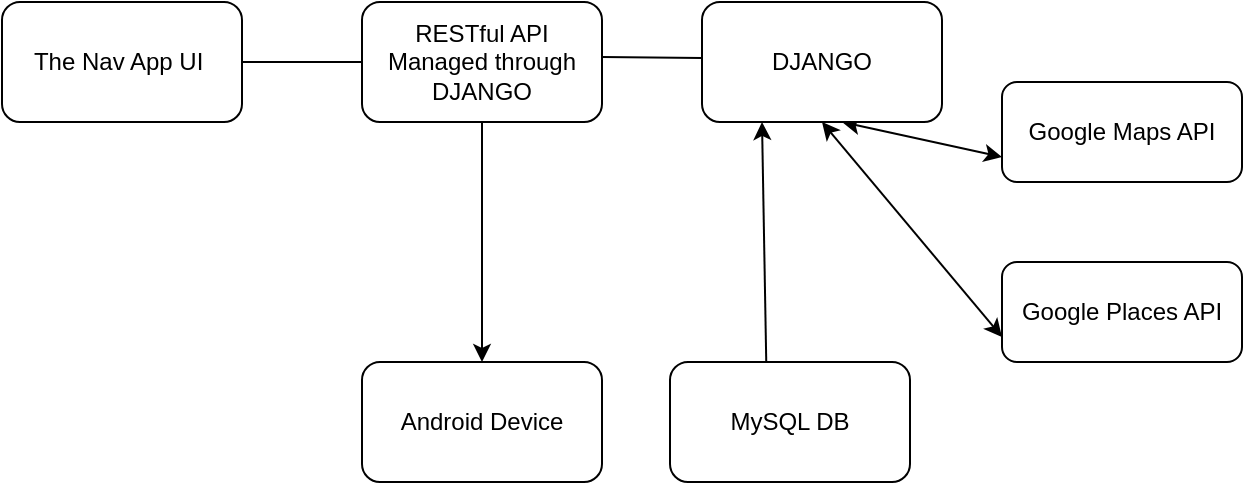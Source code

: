 <mxfile version="24.2.3" type="github">
  <diagram name="Page-1" id="iQ-f1n1S-eII0uBjh4Ej">
    <mxGraphModel dx="1102" dy="683" grid="1" gridSize="10" guides="1" tooltips="1" connect="1" arrows="1" fold="1" page="1" pageScale="1" pageWidth="827" pageHeight="1169" math="0" shadow="0">
      <root>
        <mxCell id="0" />
        <mxCell id="1" parent="0" />
        <mxCell id="RWLqJa5GcGEu1y-GDK2T-1" value="The Nav App UI&amp;nbsp;" style="rounded=1;whiteSpace=wrap;html=1;" parent="1" vertex="1">
          <mxGeometry x="20" y="150" width="120" height="60" as="geometry" />
        </mxCell>
        <mxCell id="RWLqJa5GcGEu1y-GDK2T-3" value="RESTful API&lt;div&gt;Managed through DJANGO&lt;/div&gt;" style="rounded=1;whiteSpace=wrap;html=1;" parent="1" vertex="1">
          <mxGeometry x="200" y="150" width="120" height="60" as="geometry" />
        </mxCell>
        <mxCell id="RWLqJa5GcGEu1y-GDK2T-5" value="Google Places API" style="rounded=1;whiteSpace=wrap;html=1;" parent="1" vertex="1">
          <mxGeometry x="520" y="280" width="120" height="50" as="geometry" />
        </mxCell>
        <mxCell id="RWLqJa5GcGEu1y-GDK2T-7" value="Android Device" style="rounded=1;whiteSpace=wrap;html=1;" parent="1" vertex="1">
          <mxGeometry x="200" y="330" width="120" height="60" as="geometry" />
        </mxCell>
        <mxCell id="RWLqJa5GcGEu1y-GDK2T-8" value="Google Maps API" style="rounded=1;whiteSpace=wrap;html=1;" parent="1" vertex="1">
          <mxGeometry x="520" y="190" width="120" height="50" as="geometry" />
        </mxCell>
        <mxCell id="1hQDSbl47C3tJXMOemWi-1" value="MySQL DB" style="rounded=1;whiteSpace=wrap;html=1;" vertex="1" parent="1">
          <mxGeometry x="354" y="330" width="120" height="60" as="geometry" />
        </mxCell>
        <mxCell id="1hQDSbl47C3tJXMOemWi-5" value="" style="endArrow=classic;html=1;rounded=0;exitX=0.401;exitY=-0.008;exitDx=0;exitDy=0;entryX=0.25;entryY=1;entryDx=0;entryDy=0;exitPerimeter=0;" edge="1" parent="1" source="1hQDSbl47C3tJXMOemWi-1" target="1hQDSbl47C3tJXMOemWi-12">
          <mxGeometry width="50" height="50" relative="1" as="geometry">
            <mxPoint x="80" y="320" as="sourcePoint" />
            <mxPoint x="410" y="210" as="targetPoint" />
          </mxGeometry>
        </mxCell>
        <mxCell id="1hQDSbl47C3tJXMOemWi-7" value="" style="endArrow=classic;startArrow=classic;html=1;rounded=0;entryX=0;entryY=0.75;entryDx=0;entryDy=0;" edge="1" parent="1" target="RWLqJa5GcGEu1y-GDK2T-8">
          <mxGeometry width="50" height="50" relative="1" as="geometry">
            <mxPoint x="440" y="210" as="sourcePoint" />
            <mxPoint x="480" y="220" as="targetPoint" />
          </mxGeometry>
        </mxCell>
        <mxCell id="1hQDSbl47C3tJXMOemWi-8" value="" style="endArrow=classic;startArrow=classic;html=1;rounded=0;entryX=0;entryY=0.75;entryDx=0;entryDy=0;exitX=0.5;exitY=1;exitDx=0;exitDy=0;" edge="1" parent="1" source="1hQDSbl47C3tJXMOemWi-12" target="RWLqJa5GcGEu1y-GDK2T-5">
          <mxGeometry width="50" height="50" relative="1" as="geometry">
            <mxPoint x="440" y="210" as="sourcePoint" />
            <mxPoint x="470" y="250" as="targetPoint" />
          </mxGeometry>
        </mxCell>
        <mxCell id="1hQDSbl47C3tJXMOemWi-11" value="" style="endArrow=classic;html=1;rounded=0;exitX=0.5;exitY=1;exitDx=0;exitDy=0;" edge="1" parent="1" source="RWLqJa5GcGEu1y-GDK2T-3" target="RWLqJa5GcGEu1y-GDK2T-7">
          <mxGeometry width="50" height="50" relative="1" as="geometry">
            <mxPoint x="370" y="390" as="sourcePoint" />
            <mxPoint x="420" y="340" as="targetPoint" />
          </mxGeometry>
        </mxCell>
        <mxCell id="1hQDSbl47C3tJXMOemWi-12" value="DJANGO" style="rounded=1;whiteSpace=wrap;html=1;" vertex="1" parent="1">
          <mxGeometry x="370" y="150" width="120" height="60" as="geometry" />
        </mxCell>
        <mxCell id="1hQDSbl47C3tJXMOemWi-17" value="" style="endArrow=none;html=1;rounded=0;entryX=0;entryY=0.5;entryDx=0;entryDy=0;exitX=1;exitY=0.5;exitDx=0;exitDy=0;" edge="1" parent="1" source="RWLqJa5GcGEu1y-GDK2T-1" target="RWLqJa5GcGEu1y-GDK2T-3">
          <mxGeometry width="50" height="50" relative="1" as="geometry">
            <mxPoint x="140" y="200" as="sourcePoint" />
            <mxPoint x="190" y="150" as="targetPoint" />
          </mxGeometry>
        </mxCell>
        <mxCell id="1hQDSbl47C3tJXMOemWi-19" value="" style="endArrow=none;html=1;rounded=0;" edge="1" parent="1">
          <mxGeometry width="50" height="50" relative="1" as="geometry">
            <mxPoint x="320" y="177.5" as="sourcePoint" />
            <mxPoint x="370" y="178" as="targetPoint" />
          </mxGeometry>
        </mxCell>
      </root>
    </mxGraphModel>
  </diagram>
</mxfile>
